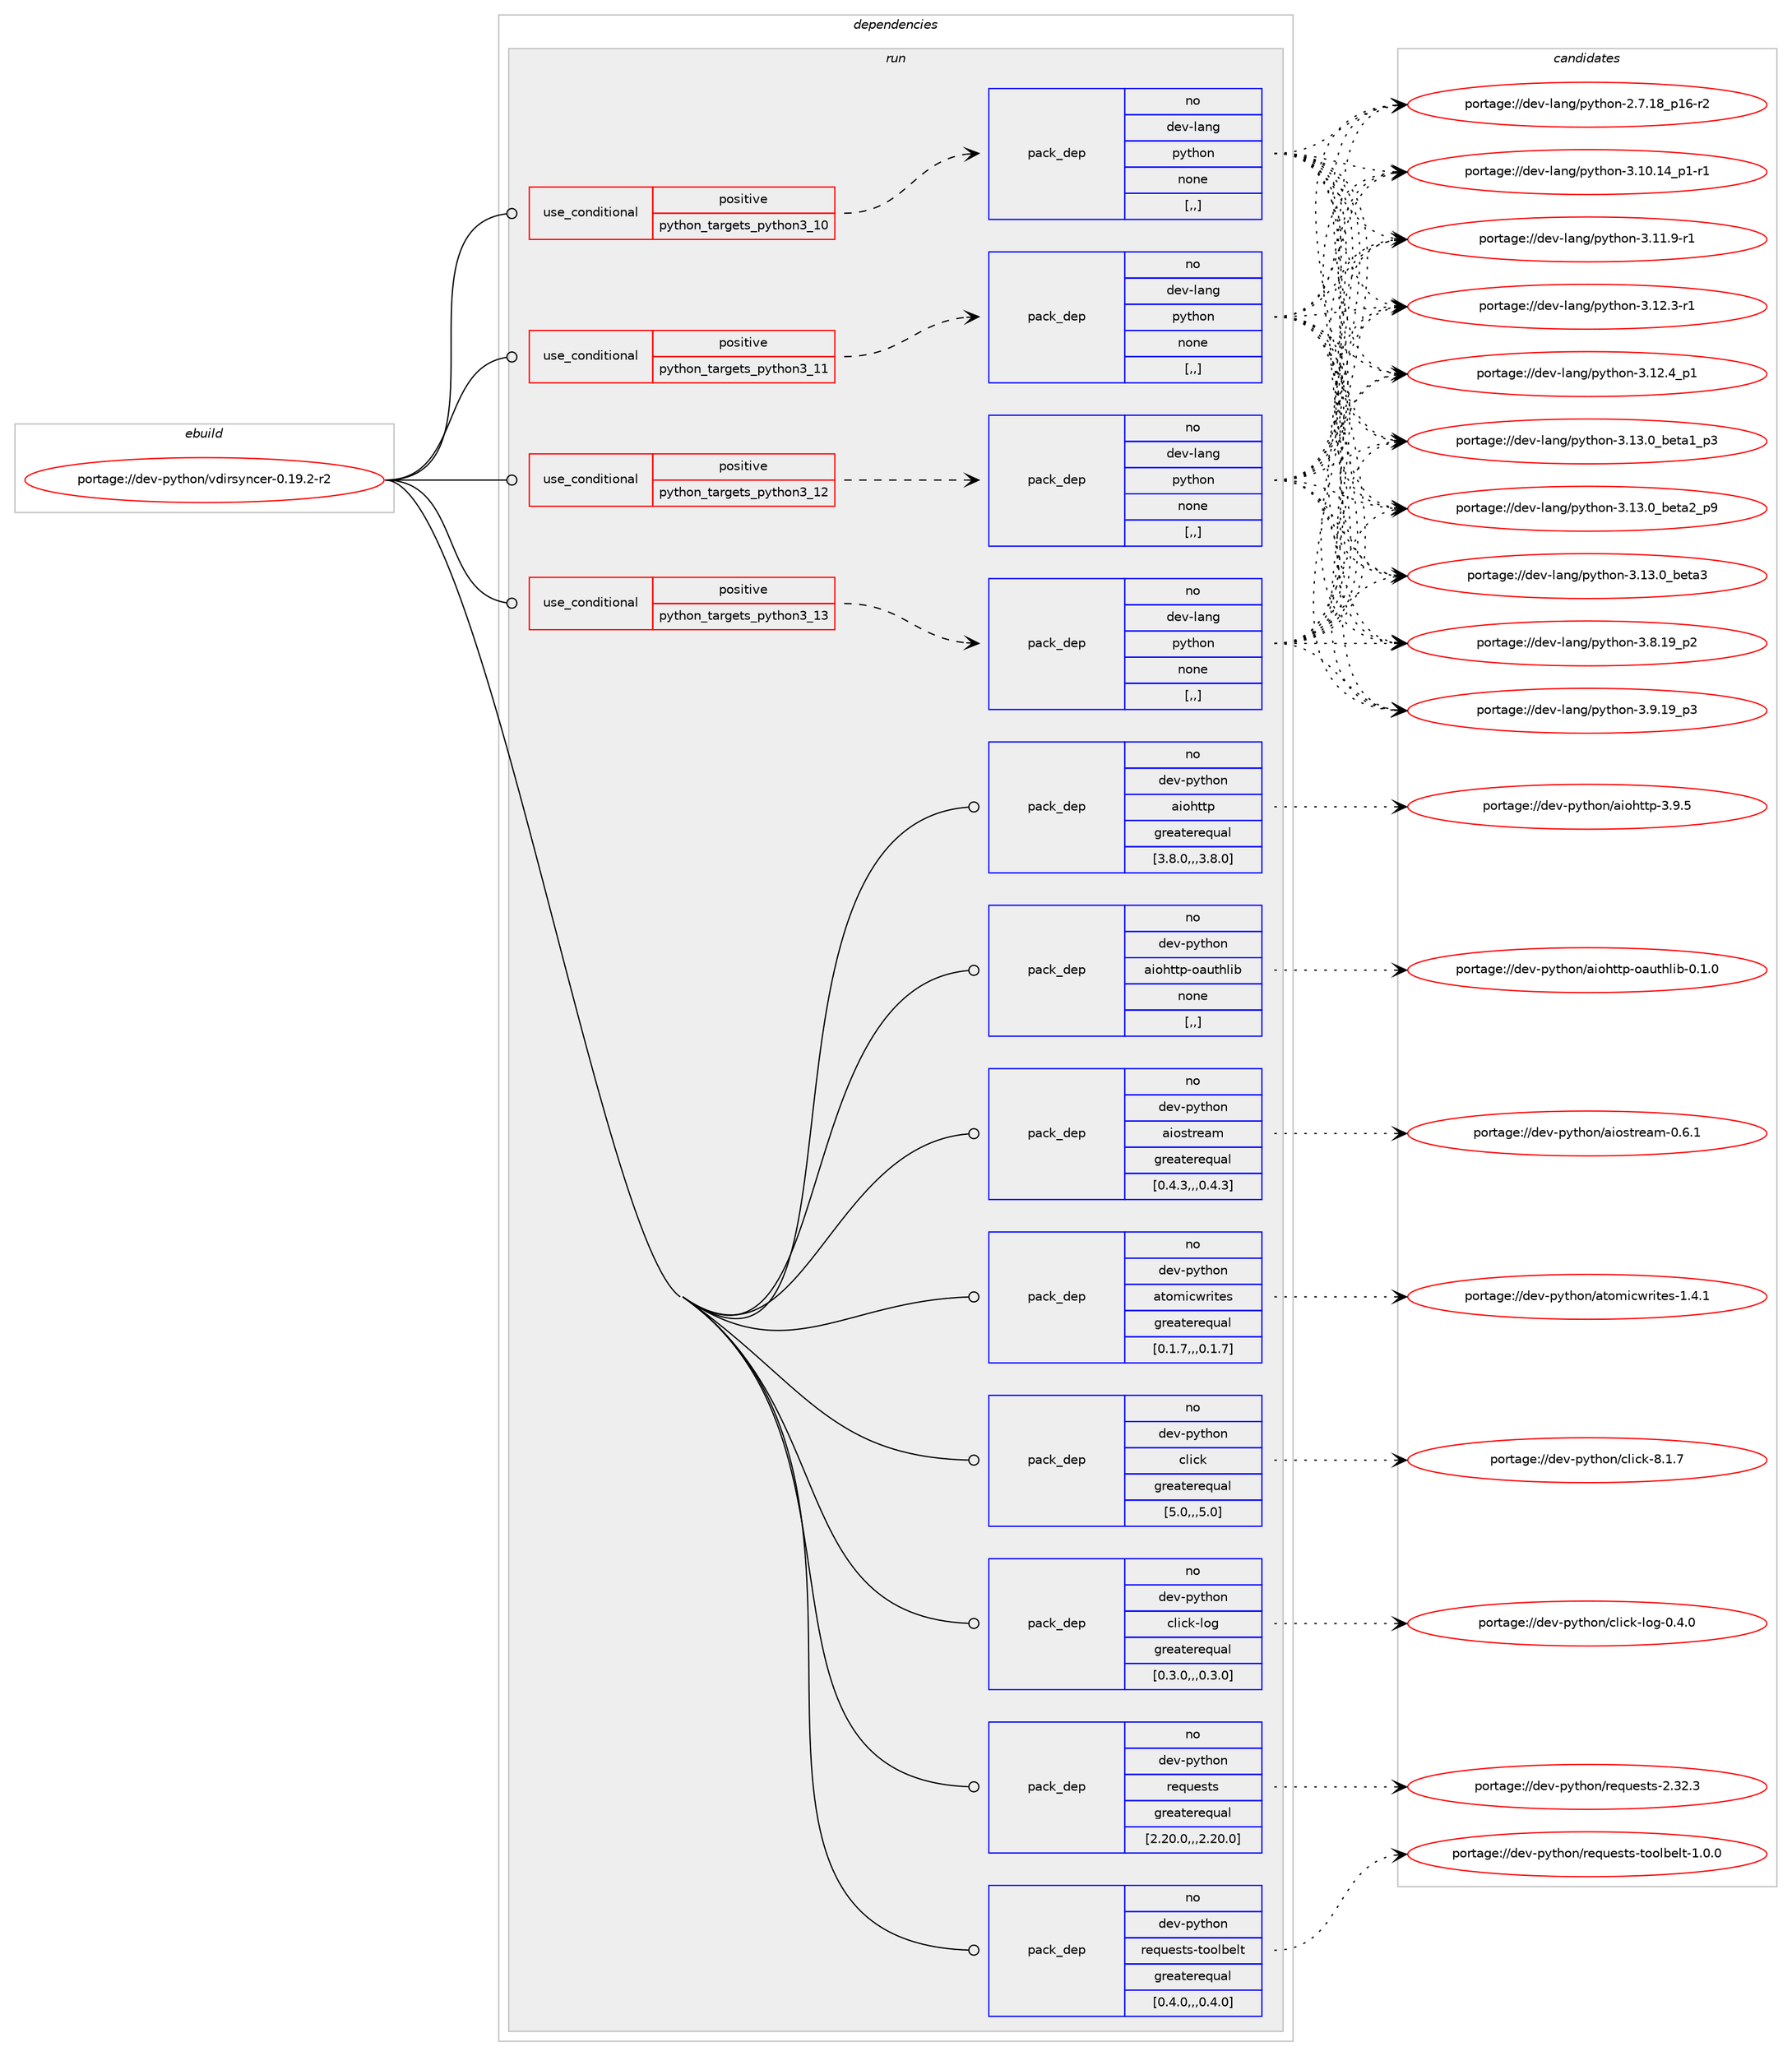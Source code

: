 digraph prolog {

# *************
# Graph options
# *************

newrank=true;
concentrate=true;
compound=true;
graph [rankdir=LR,fontname=Helvetica,fontsize=10,ranksep=1.5];#, ranksep=2.5, nodesep=0.2];
edge  [arrowhead=vee];
node  [fontname=Helvetica,fontsize=10];

# **********
# The ebuild
# **********

subgraph cluster_leftcol {
color=gray;
rank=same;
label=<<i>ebuild</i>>;
id [label="portage://dev-python/vdirsyncer-0.19.2-r2", color=red, width=4, href="../dev-python/vdirsyncer-0.19.2-r2.svg"];
}

# ****************
# The dependencies
# ****************

subgraph cluster_midcol {
color=gray;
label=<<i>dependencies</i>>;
subgraph cluster_compile {
fillcolor="#eeeeee";
style=filled;
label=<<i>compile</i>>;
}
subgraph cluster_compileandrun {
fillcolor="#eeeeee";
style=filled;
label=<<i>compile and run</i>>;
}
subgraph cluster_run {
fillcolor="#eeeeee";
style=filled;
label=<<i>run</i>>;
subgraph cond39650 {
dependency162688 [label=<<TABLE BORDER="0" CELLBORDER="1" CELLSPACING="0" CELLPADDING="4"><TR><TD ROWSPAN="3" CELLPADDING="10">use_conditional</TD></TR><TR><TD>positive</TD></TR><TR><TD>python_targets_python3_10</TD></TR></TABLE>>, shape=none, color=red];
subgraph pack121798 {
dependency162689 [label=<<TABLE BORDER="0" CELLBORDER="1" CELLSPACING="0" CELLPADDING="4" WIDTH="220"><TR><TD ROWSPAN="6" CELLPADDING="30">pack_dep</TD></TR><TR><TD WIDTH="110">no</TD></TR><TR><TD>dev-lang</TD></TR><TR><TD>python</TD></TR><TR><TD>none</TD></TR><TR><TD>[,,]</TD></TR></TABLE>>, shape=none, color=blue];
}
dependency162688:e -> dependency162689:w [weight=20,style="dashed",arrowhead="vee"];
}
id:e -> dependency162688:w [weight=20,style="solid",arrowhead="odot"];
subgraph cond39651 {
dependency162690 [label=<<TABLE BORDER="0" CELLBORDER="1" CELLSPACING="0" CELLPADDING="4"><TR><TD ROWSPAN="3" CELLPADDING="10">use_conditional</TD></TR><TR><TD>positive</TD></TR><TR><TD>python_targets_python3_11</TD></TR></TABLE>>, shape=none, color=red];
subgraph pack121799 {
dependency162691 [label=<<TABLE BORDER="0" CELLBORDER="1" CELLSPACING="0" CELLPADDING="4" WIDTH="220"><TR><TD ROWSPAN="6" CELLPADDING="30">pack_dep</TD></TR><TR><TD WIDTH="110">no</TD></TR><TR><TD>dev-lang</TD></TR><TR><TD>python</TD></TR><TR><TD>none</TD></TR><TR><TD>[,,]</TD></TR></TABLE>>, shape=none, color=blue];
}
dependency162690:e -> dependency162691:w [weight=20,style="dashed",arrowhead="vee"];
}
id:e -> dependency162690:w [weight=20,style="solid",arrowhead="odot"];
subgraph cond39652 {
dependency162692 [label=<<TABLE BORDER="0" CELLBORDER="1" CELLSPACING="0" CELLPADDING="4"><TR><TD ROWSPAN="3" CELLPADDING="10">use_conditional</TD></TR><TR><TD>positive</TD></TR><TR><TD>python_targets_python3_12</TD></TR></TABLE>>, shape=none, color=red];
subgraph pack121800 {
dependency162693 [label=<<TABLE BORDER="0" CELLBORDER="1" CELLSPACING="0" CELLPADDING="4" WIDTH="220"><TR><TD ROWSPAN="6" CELLPADDING="30">pack_dep</TD></TR><TR><TD WIDTH="110">no</TD></TR><TR><TD>dev-lang</TD></TR><TR><TD>python</TD></TR><TR><TD>none</TD></TR><TR><TD>[,,]</TD></TR></TABLE>>, shape=none, color=blue];
}
dependency162692:e -> dependency162693:w [weight=20,style="dashed",arrowhead="vee"];
}
id:e -> dependency162692:w [weight=20,style="solid",arrowhead="odot"];
subgraph cond39653 {
dependency162694 [label=<<TABLE BORDER="0" CELLBORDER="1" CELLSPACING="0" CELLPADDING="4"><TR><TD ROWSPAN="3" CELLPADDING="10">use_conditional</TD></TR><TR><TD>positive</TD></TR><TR><TD>python_targets_python3_13</TD></TR></TABLE>>, shape=none, color=red];
subgraph pack121801 {
dependency162695 [label=<<TABLE BORDER="0" CELLBORDER="1" CELLSPACING="0" CELLPADDING="4" WIDTH="220"><TR><TD ROWSPAN="6" CELLPADDING="30">pack_dep</TD></TR><TR><TD WIDTH="110">no</TD></TR><TR><TD>dev-lang</TD></TR><TR><TD>python</TD></TR><TR><TD>none</TD></TR><TR><TD>[,,]</TD></TR></TABLE>>, shape=none, color=blue];
}
dependency162694:e -> dependency162695:w [weight=20,style="dashed",arrowhead="vee"];
}
id:e -> dependency162694:w [weight=20,style="solid",arrowhead="odot"];
subgraph pack121802 {
dependency162696 [label=<<TABLE BORDER="0" CELLBORDER="1" CELLSPACING="0" CELLPADDING="4" WIDTH="220"><TR><TD ROWSPAN="6" CELLPADDING="30">pack_dep</TD></TR><TR><TD WIDTH="110">no</TD></TR><TR><TD>dev-python</TD></TR><TR><TD>aiohttp</TD></TR><TR><TD>greaterequal</TD></TR><TR><TD>[3.8.0,,,3.8.0]</TD></TR></TABLE>>, shape=none, color=blue];
}
id:e -> dependency162696:w [weight=20,style="solid",arrowhead="odot"];
subgraph pack121803 {
dependency162697 [label=<<TABLE BORDER="0" CELLBORDER="1" CELLSPACING="0" CELLPADDING="4" WIDTH="220"><TR><TD ROWSPAN="6" CELLPADDING="30">pack_dep</TD></TR><TR><TD WIDTH="110">no</TD></TR><TR><TD>dev-python</TD></TR><TR><TD>aiohttp-oauthlib</TD></TR><TR><TD>none</TD></TR><TR><TD>[,,]</TD></TR></TABLE>>, shape=none, color=blue];
}
id:e -> dependency162697:w [weight=20,style="solid",arrowhead="odot"];
subgraph pack121804 {
dependency162698 [label=<<TABLE BORDER="0" CELLBORDER="1" CELLSPACING="0" CELLPADDING="4" WIDTH="220"><TR><TD ROWSPAN="6" CELLPADDING="30">pack_dep</TD></TR><TR><TD WIDTH="110">no</TD></TR><TR><TD>dev-python</TD></TR><TR><TD>aiostream</TD></TR><TR><TD>greaterequal</TD></TR><TR><TD>[0.4.3,,,0.4.3]</TD></TR></TABLE>>, shape=none, color=blue];
}
id:e -> dependency162698:w [weight=20,style="solid",arrowhead="odot"];
subgraph pack121805 {
dependency162699 [label=<<TABLE BORDER="0" CELLBORDER="1" CELLSPACING="0" CELLPADDING="4" WIDTH="220"><TR><TD ROWSPAN="6" CELLPADDING="30">pack_dep</TD></TR><TR><TD WIDTH="110">no</TD></TR><TR><TD>dev-python</TD></TR><TR><TD>atomicwrites</TD></TR><TR><TD>greaterequal</TD></TR><TR><TD>[0.1.7,,,0.1.7]</TD></TR></TABLE>>, shape=none, color=blue];
}
id:e -> dependency162699:w [weight=20,style="solid",arrowhead="odot"];
subgraph pack121806 {
dependency162700 [label=<<TABLE BORDER="0" CELLBORDER="1" CELLSPACING="0" CELLPADDING="4" WIDTH="220"><TR><TD ROWSPAN="6" CELLPADDING="30">pack_dep</TD></TR><TR><TD WIDTH="110">no</TD></TR><TR><TD>dev-python</TD></TR><TR><TD>click</TD></TR><TR><TD>greaterequal</TD></TR><TR><TD>[5.0,,,5.0]</TD></TR></TABLE>>, shape=none, color=blue];
}
id:e -> dependency162700:w [weight=20,style="solid",arrowhead="odot"];
subgraph pack121807 {
dependency162701 [label=<<TABLE BORDER="0" CELLBORDER="1" CELLSPACING="0" CELLPADDING="4" WIDTH="220"><TR><TD ROWSPAN="6" CELLPADDING="30">pack_dep</TD></TR><TR><TD WIDTH="110">no</TD></TR><TR><TD>dev-python</TD></TR><TR><TD>click-log</TD></TR><TR><TD>greaterequal</TD></TR><TR><TD>[0.3.0,,,0.3.0]</TD></TR></TABLE>>, shape=none, color=blue];
}
id:e -> dependency162701:w [weight=20,style="solid",arrowhead="odot"];
subgraph pack121808 {
dependency162702 [label=<<TABLE BORDER="0" CELLBORDER="1" CELLSPACING="0" CELLPADDING="4" WIDTH="220"><TR><TD ROWSPAN="6" CELLPADDING="30">pack_dep</TD></TR><TR><TD WIDTH="110">no</TD></TR><TR><TD>dev-python</TD></TR><TR><TD>requests</TD></TR><TR><TD>greaterequal</TD></TR><TR><TD>[2.20.0,,,2.20.0]</TD></TR></TABLE>>, shape=none, color=blue];
}
id:e -> dependency162702:w [weight=20,style="solid",arrowhead="odot"];
subgraph pack121809 {
dependency162703 [label=<<TABLE BORDER="0" CELLBORDER="1" CELLSPACING="0" CELLPADDING="4" WIDTH="220"><TR><TD ROWSPAN="6" CELLPADDING="30">pack_dep</TD></TR><TR><TD WIDTH="110">no</TD></TR><TR><TD>dev-python</TD></TR><TR><TD>requests-toolbelt</TD></TR><TR><TD>greaterequal</TD></TR><TR><TD>[0.4.0,,,0.4.0]</TD></TR></TABLE>>, shape=none, color=blue];
}
id:e -> dependency162703:w [weight=20,style="solid",arrowhead="odot"];
}
}

# **************
# The candidates
# **************

subgraph cluster_choices {
rank=same;
color=gray;
label=<<i>candidates</i>>;

subgraph choice121798 {
color=black;
nodesep=1;
choice100101118451089711010347112121116104111110455046554649569511249544511450 [label="portage://dev-lang/python-2.7.18_p16-r2", color=red, width=4,href="../dev-lang/python-2.7.18_p16-r2.svg"];
choice100101118451089711010347112121116104111110455146494846495295112494511449 [label="portage://dev-lang/python-3.10.14_p1-r1", color=red, width=4,href="../dev-lang/python-3.10.14_p1-r1.svg"];
choice100101118451089711010347112121116104111110455146494946574511449 [label="portage://dev-lang/python-3.11.9-r1", color=red, width=4,href="../dev-lang/python-3.11.9-r1.svg"];
choice100101118451089711010347112121116104111110455146495046514511449 [label="portage://dev-lang/python-3.12.3-r1", color=red, width=4,href="../dev-lang/python-3.12.3-r1.svg"];
choice100101118451089711010347112121116104111110455146495046529511249 [label="portage://dev-lang/python-3.12.4_p1", color=red, width=4,href="../dev-lang/python-3.12.4_p1.svg"];
choice10010111845108971101034711212111610411111045514649514648959810111697499511251 [label="portage://dev-lang/python-3.13.0_beta1_p3", color=red, width=4,href="../dev-lang/python-3.13.0_beta1_p3.svg"];
choice10010111845108971101034711212111610411111045514649514648959810111697509511257 [label="portage://dev-lang/python-3.13.0_beta2_p9", color=red, width=4,href="../dev-lang/python-3.13.0_beta2_p9.svg"];
choice1001011184510897110103471121211161041111104551464951464895981011169751 [label="portage://dev-lang/python-3.13.0_beta3", color=red, width=4,href="../dev-lang/python-3.13.0_beta3.svg"];
choice100101118451089711010347112121116104111110455146564649579511250 [label="portage://dev-lang/python-3.8.19_p2", color=red, width=4,href="../dev-lang/python-3.8.19_p2.svg"];
choice100101118451089711010347112121116104111110455146574649579511251 [label="portage://dev-lang/python-3.9.19_p3", color=red, width=4,href="../dev-lang/python-3.9.19_p3.svg"];
dependency162689:e -> choice100101118451089711010347112121116104111110455046554649569511249544511450:w [style=dotted,weight="100"];
dependency162689:e -> choice100101118451089711010347112121116104111110455146494846495295112494511449:w [style=dotted,weight="100"];
dependency162689:e -> choice100101118451089711010347112121116104111110455146494946574511449:w [style=dotted,weight="100"];
dependency162689:e -> choice100101118451089711010347112121116104111110455146495046514511449:w [style=dotted,weight="100"];
dependency162689:e -> choice100101118451089711010347112121116104111110455146495046529511249:w [style=dotted,weight="100"];
dependency162689:e -> choice10010111845108971101034711212111610411111045514649514648959810111697499511251:w [style=dotted,weight="100"];
dependency162689:e -> choice10010111845108971101034711212111610411111045514649514648959810111697509511257:w [style=dotted,weight="100"];
dependency162689:e -> choice1001011184510897110103471121211161041111104551464951464895981011169751:w [style=dotted,weight="100"];
dependency162689:e -> choice100101118451089711010347112121116104111110455146564649579511250:w [style=dotted,weight="100"];
dependency162689:e -> choice100101118451089711010347112121116104111110455146574649579511251:w [style=dotted,weight="100"];
}
subgraph choice121799 {
color=black;
nodesep=1;
choice100101118451089711010347112121116104111110455046554649569511249544511450 [label="portage://dev-lang/python-2.7.18_p16-r2", color=red, width=4,href="../dev-lang/python-2.7.18_p16-r2.svg"];
choice100101118451089711010347112121116104111110455146494846495295112494511449 [label="portage://dev-lang/python-3.10.14_p1-r1", color=red, width=4,href="../dev-lang/python-3.10.14_p1-r1.svg"];
choice100101118451089711010347112121116104111110455146494946574511449 [label="portage://dev-lang/python-3.11.9-r1", color=red, width=4,href="../dev-lang/python-3.11.9-r1.svg"];
choice100101118451089711010347112121116104111110455146495046514511449 [label="portage://dev-lang/python-3.12.3-r1", color=red, width=4,href="../dev-lang/python-3.12.3-r1.svg"];
choice100101118451089711010347112121116104111110455146495046529511249 [label="portage://dev-lang/python-3.12.4_p1", color=red, width=4,href="../dev-lang/python-3.12.4_p1.svg"];
choice10010111845108971101034711212111610411111045514649514648959810111697499511251 [label="portage://dev-lang/python-3.13.0_beta1_p3", color=red, width=4,href="../dev-lang/python-3.13.0_beta1_p3.svg"];
choice10010111845108971101034711212111610411111045514649514648959810111697509511257 [label="portage://dev-lang/python-3.13.0_beta2_p9", color=red, width=4,href="../dev-lang/python-3.13.0_beta2_p9.svg"];
choice1001011184510897110103471121211161041111104551464951464895981011169751 [label="portage://dev-lang/python-3.13.0_beta3", color=red, width=4,href="../dev-lang/python-3.13.0_beta3.svg"];
choice100101118451089711010347112121116104111110455146564649579511250 [label="portage://dev-lang/python-3.8.19_p2", color=red, width=4,href="../dev-lang/python-3.8.19_p2.svg"];
choice100101118451089711010347112121116104111110455146574649579511251 [label="portage://dev-lang/python-3.9.19_p3", color=red, width=4,href="../dev-lang/python-3.9.19_p3.svg"];
dependency162691:e -> choice100101118451089711010347112121116104111110455046554649569511249544511450:w [style=dotted,weight="100"];
dependency162691:e -> choice100101118451089711010347112121116104111110455146494846495295112494511449:w [style=dotted,weight="100"];
dependency162691:e -> choice100101118451089711010347112121116104111110455146494946574511449:w [style=dotted,weight="100"];
dependency162691:e -> choice100101118451089711010347112121116104111110455146495046514511449:w [style=dotted,weight="100"];
dependency162691:e -> choice100101118451089711010347112121116104111110455146495046529511249:w [style=dotted,weight="100"];
dependency162691:e -> choice10010111845108971101034711212111610411111045514649514648959810111697499511251:w [style=dotted,weight="100"];
dependency162691:e -> choice10010111845108971101034711212111610411111045514649514648959810111697509511257:w [style=dotted,weight="100"];
dependency162691:e -> choice1001011184510897110103471121211161041111104551464951464895981011169751:w [style=dotted,weight="100"];
dependency162691:e -> choice100101118451089711010347112121116104111110455146564649579511250:w [style=dotted,weight="100"];
dependency162691:e -> choice100101118451089711010347112121116104111110455146574649579511251:w [style=dotted,weight="100"];
}
subgraph choice121800 {
color=black;
nodesep=1;
choice100101118451089711010347112121116104111110455046554649569511249544511450 [label="portage://dev-lang/python-2.7.18_p16-r2", color=red, width=4,href="../dev-lang/python-2.7.18_p16-r2.svg"];
choice100101118451089711010347112121116104111110455146494846495295112494511449 [label="portage://dev-lang/python-3.10.14_p1-r1", color=red, width=4,href="../dev-lang/python-3.10.14_p1-r1.svg"];
choice100101118451089711010347112121116104111110455146494946574511449 [label="portage://dev-lang/python-3.11.9-r1", color=red, width=4,href="../dev-lang/python-3.11.9-r1.svg"];
choice100101118451089711010347112121116104111110455146495046514511449 [label="portage://dev-lang/python-3.12.3-r1", color=red, width=4,href="../dev-lang/python-3.12.3-r1.svg"];
choice100101118451089711010347112121116104111110455146495046529511249 [label="portage://dev-lang/python-3.12.4_p1", color=red, width=4,href="../dev-lang/python-3.12.4_p1.svg"];
choice10010111845108971101034711212111610411111045514649514648959810111697499511251 [label="portage://dev-lang/python-3.13.0_beta1_p3", color=red, width=4,href="../dev-lang/python-3.13.0_beta1_p3.svg"];
choice10010111845108971101034711212111610411111045514649514648959810111697509511257 [label="portage://dev-lang/python-3.13.0_beta2_p9", color=red, width=4,href="../dev-lang/python-3.13.0_beta2_p9.svg"];
choice1001011184510897110103471121211161041111104551464951464895981011169751 [label="portage://dev-lang/python-3.13.0_beta3", color=red, width=4,href="../dev-lang/python-3.13.0_beta3.svg"];
choice100101118451089711010347112121116104111110455146564649579511250 [label="portage://dev-lang/python-3.8.19_p2", color=red, width=4,href="../dev-lang/python-3.8.19_p2.svg"];
choice100101118451089711010347112121116104111110455146574649579511251 [label="portage://dev-lang/python-3.9.19_p3", color=red, width=4,href="../dev-lang/python-3.9.19_p3.svg"];
dependency162693:e -> choice100101118451089711010347112121116104111110455046554649569511249544511450:w [style=dotted,weight="100"];
dependency162693:e -> choice100101118451089711010347112121116104111110455146494846495295112494511449:w [style=dotted,weight="100"];
dependency162693:e -> choice100101118451089711010347112121116104111110455146494946574511449:w [style=dotted,weight="100"];
dependency162693:e -> choice100101118451089711010347112121116104111110455146495046514511449:w [style=dotted,weight="100"];
dependency162693:e -> choice100101118451089711010347112121116104111110455146495046529511249:w [style=dotted,weight="100"];
dependency162693:e -> choice10010111845108971101034711212111610411111045514649514648959810111697499511251:w [style=dotted,weight="100"];
dependency162693:e -> choice10010111845108971101034711212111610411111045514649514648959810111697509511257:w [style=dotted,weight="100"];
dependency162693:e -> choice1001011184510897110103471121211161041111104551464951464895981011169751:w [style=dotted,weight="100"];
dependency162693:e -> choice100101118451089711010347112121116104111110455146564649579511250:w [style=dotted,weight="100"];
dependency162693:e -> choice100101118451089711010347112121116104111110455146574649579511251:w [style=dotted,weight="100"];
}
subgraph choice121801 {
color=black;
nodesep=1;
choice100101118451089711010347112121116104111110455046554649569511249544511450 [label="portage://dev-lang/python-2.7.18_p16-r2", color=red, width=4,href="../dev-lang/python-2.7.18_p16-r2.svg"];
choice100101118451089711010347112121116104111110455146494846495295112494511449 [label="portage://dev-lang/python-3.10.14_p1-r1", color=red, width=4,href="../dev-lang/python-3.10.14_p1-r1.svg"];
choice100101118451089711010347112121116104111110455146494946574511449 [label="portage://dev-lang/python-3.11.9-r1", color=red, width=4,href="../dev-lang/python-3.11.9-r1.svg"];
choice100101118451089711010347112121116104111110455146495046514511449 [label="portage://dev-lang/python-3.12.3-r1", color=red, width=4,href="../dev-lang/python-3.12.3-r1.svg"];
choice100101118451089711010347112121116104111110455146495046529511249 [label="portage://dev-lang/python-3.12.4_p1", color=red, width=4,href="../dev-lang/python-3.12.4_p1.svg"];
choice10010111845108971101034711212111610411111045514649514648959810111697499511251 [label="portage://dev-lang/python-3.13.0_beta1_p3", color=red, width=4,href="../dev-lang/python-3.13.0_beta1_p3.svg"];
choice10010111845108971101034711212111610411111045514649514648959810111697509511257 [label="portage://dev-lang/python-3.13.0_beta2_p9", color=red, width=4,href="../dev-lang/python-3.13.0_beta2_p9.svg"];
choice1001011184510897110103471121211161041111104551464951464895981011169751 [label="portage://dev-lang/python-3.13.0_beta3", color=red, width=4,href="../dev-lang/python-3.13.0_beta3.svg"];
choice100101118451089711010347112121116104111110455146564649579511250 [label="portage://dev-lang/python-3.8.19_p2", color=red, width=4,href="../dev-lang/python-3.8.19_p2.svg"];
choice100101118451089711010347112121116104111110455146574649579511251 [label="portage://dev-lang/python-3.9.19_p3", color=red, width=4,href="../dev-lang/python-3.9.19_p3.svg"];
dependency162695:e -> choice100101118451089711010347112121116104111110455046554649569511249544511450:w [style=dotted,weight="100"];
dependency162695:e -> choice100101118451089711010347112121116104111110455146494846495295112494511449:w [style=dotted,weight="100"];
dependency162695:e -> choice100101118451089711010347112121116104111110455146494946574511449:w [style=dotted,weight="100"];
dependency162695:e -> choice100101118451089711010347112121116104111110455146495046514511449:w [style=dotted,weight="100"];
dependency162695:e -> choice100101118451089711010347112121116104111110455146495046529511249:w [style=dotted,weight="100"];
dependency162695:e -> choice10010111845108971101034711212111610411111045514649514648959810111697499511251:w [style=dotted,weight="100"];
dependency162695:e -> choice10010111845108971101034711212111610411111045514649514648959810111697509511257:w [style=dotted,weight="100"];
dependency162695:e -> choice1001011184510897110103471121211161041111104551464951464895981011169751:w [style=dotted,weight="100"];
dependency162695:e -> choice100101118451089711010347112121116104111110455146564649579511250:w [style=dotted,weight="100"];
dependency162695:e -> choice100101118451089711010347112121116104111110455146574649579511251:w [style=dotted,weight="100"];
}
subgraph choice121802 {
color=black;
nodesep=1;
choice100101118451121211161041111104797105111104116116112455146574653 [label="portage://dev-python/aiohttp-3.9.5", color=red, width=4,href="../dev-python/aiohttp-3.9.5.svg"];
dependency162696:e -> choice100101118451121211161041111104797105111104116116112455146574653:w [style=dotted,weight="100"];
}
subgraph choice121803 {
color=black;
nodesep=1;
choice100101118451121211161041111104797105111104116116112451119711711610410810598454846494648 [label="portage://dev-python/aiohttp-oauthlib-0.1.0", color=red, width=4,href="../dev-python/aiohttp-oauthlib-0.1.0.svg"];
dependency162697:e -> choice100101118451121211161041111104797105111104116116112451119711711610410810598454846494648:w [style=dotted,weight="100"];
}
subgraph choice121804 {
color=black;
nodesep=1;
choice10010111845112121116104111110479710511111511611410197109454846544649 [label="portage://dev-python/aiostream-0.6.1", color=red, width=4,href="../dev-python/aiostream-0.6.1.svg"];
dependency162698:e -> choice10010111845112121116104111110479710511111511611410197109454846544649:w [style=dotted,weight="100"];
}
subgraph choice121805 {
color=black;
nodesep=1;
choice10010111845112121116104111110479711611110910599119114105116101115454946524649 [label="portage://dev-python/atomicwrites-1.4.1", color=red, width=4,href="../dev-python/atomicwrites-1.4.1.svg"];
dependency162699:e -> choice10010111845112121116104111110479711611110910599119114105116101115454946524649:w [style=dotted,weight="100"];
}
subgraph choice121806 {
color=black;
nodesep=1;
choice10010111845112121116104111110479910810599107455646494655 [label="portage://dev-python/click-8.1.7", color=red, width=4,href="../dev-python/click-8.1.7.svg"];
dependency162700:e -> choice10010111845112121116104111110479910810599107455646494655:w [style=dotted,weight="100"];
}
subgraph choice121807 {
color=black;
nodesep=1;
choice1001011184511212111610411111047991081059910745108111103454846524648 [label="portage://dev-python/click-log-0.4.0", color=red, width=4,href="../dev-python/click-log-0.4.0.svg"];
dependency162701:e -> choice1001011184511212111610411111047991081059910745108111103454846524648:w [style=dotted,weight="100"];
}
subgraph choice121808 {
color=black;
nodesep=1;
choice100101118451121211161041111104711410111311710111511611545504651504651 [label="portage://dev-python/requests-2.32.3", color=red, width=4,href="../dev-python/requests-2.32.3.svg"];
dependency162702:e -> choice100101118451121211161041111104711410111311710111511611545504651504651:w [style=dotted,weight="100"];
}
subgraph choice121809 {
color=black;
nodesep=1;
choice10010111845112121116104111110471141011131171011151161154511611111110898101108116454946484648 [label="portage://dev-python/requests-toolbelt-1.0.0", color=red, width=4,href="../dev-python/requests-toolbelt-1.0.0.svg"];
dependency162703:e -> choice10010111845112121116104111110471141011131171011151161154511611111110898101108116454946484648:w [style=dotted,weight="100"];
}
}

}
